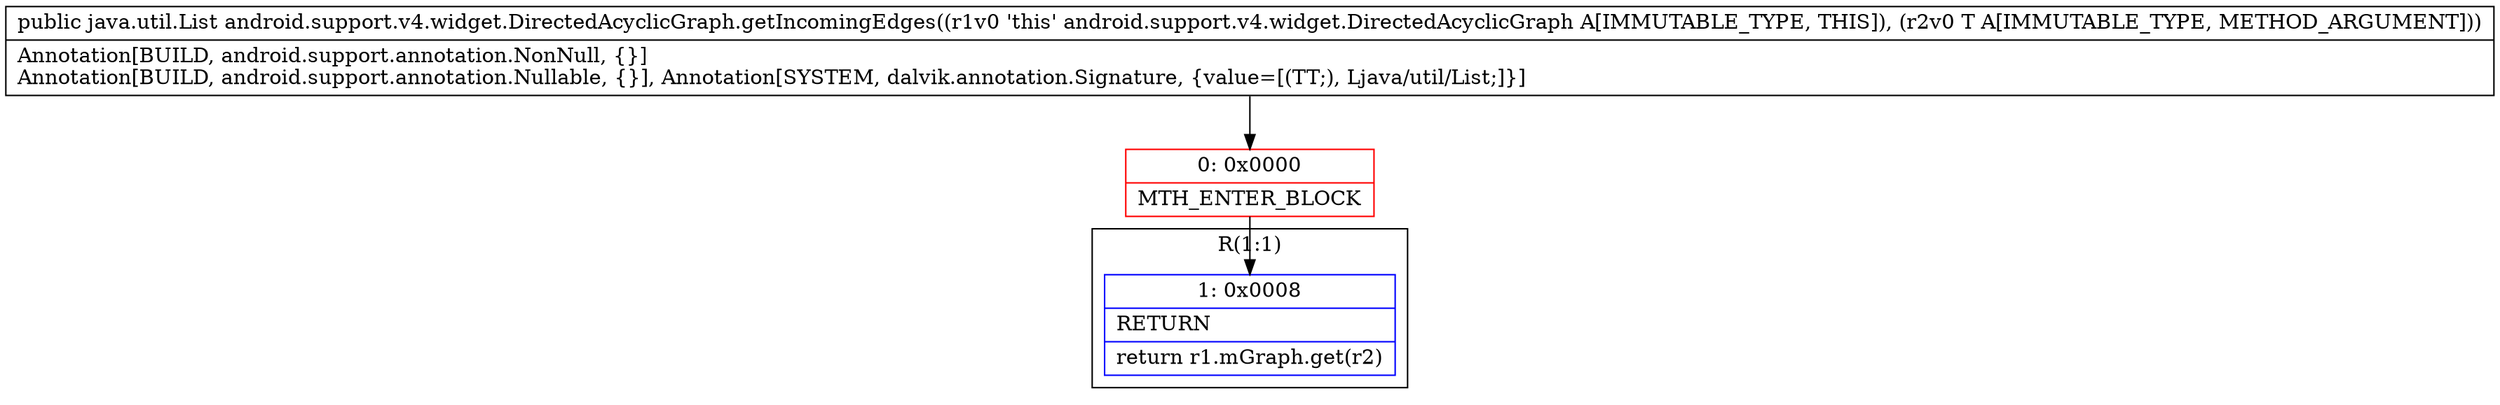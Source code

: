 digraph "CFG forandroid.support.v4.widget.DirectedAcyclicGraph.getIncomingEdges(Ljava\/lang\/Object;)Ljava\/util\/List;" {
subgraph cluster_Region_889250537 {
label = "R(1:1)";
node [shape=record,color=blue];
Node_1 [shape=record,label="{1\:\ 0x0008|RETURN\l|return r1.mGraph.get(r2)\l}"];
}
Node_0 [shape=record,color=red,label="{0\:\ 0x0000|MTH_ENTER_BLOCK\l}"];
MethodNode[shape=record,label="{public java.util.List android.support.v4.widget.DirectedAcyclicGraph.getIncomingEdges((r1v0 'this' android.support.v4.widget.DirectedAcyclicGraph A[IMMUTABLE_TYPE, THIS]), (r2v0 T A[IMMUTABLE_TYPE, METHOD_ARGUMENT]))  | Annotation[BUILD, android.support.annotation.NonNull, \{\}]\lAnnotation[BUILD, android.support.annotation.Nullable, \{\}], Annotation[SYSTEM, dalvik.annotation.Signature, \{value=[(TT;), Ljava\/util\/List;]\}]\l}"];
MethodNode -> Node_0;
Node_0 -> Node_1;
}

